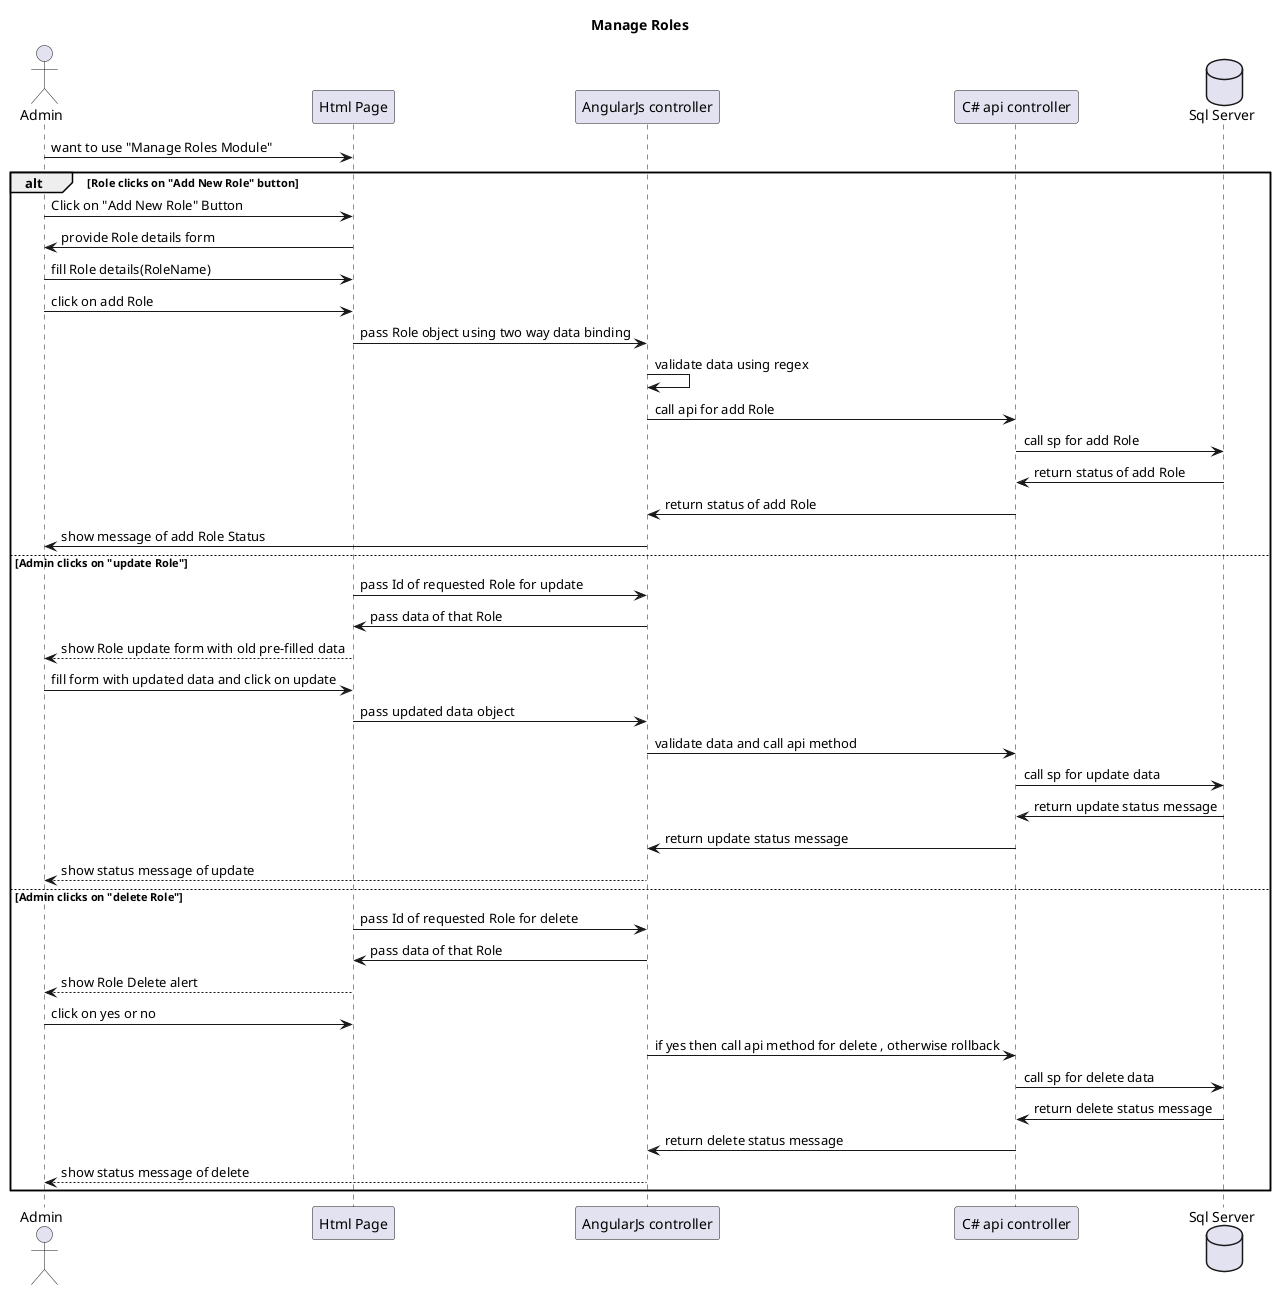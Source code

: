 @startuml ManageRole
title Manage Roles

actor "Admin" as Role
participant "Html Page" as html
participant "AngularJs controller" as js
participant "C# api controller" as api
database "Sql Server" as db

Role -> html : want to use "Manage Roles Module"

alt Role clicks on "Add New Role" button
    Role -> html: Click on "Add New Role" Button
    html -> Role : provide Role details form
    Role -> html : fill Role details(RoleName)
    Role -> html : click on add Role
    html -> js : pass Role object using two way data binding
    js -> js : validate data using regex
    js -> api : call api for add Role
    api -> db : call sp for add Role
    db -> api : return status of add Role
    api -> js : return status of add Role
    js -> Role : show message of add Role Status

else Admin clicks on "update Role"
    html -> js: pass Id of requested Role for update
    js -> html: pass data of that Role
    html --> Role : show Role update form with old pre-filled data
    Role -> html: fill form with updated data and click on update
    html -> js : pass updated data object
    js -> api : validate data and call api method
    api -> db : call sp for update data
    db -> api : return update status message
    api -> js : return update status message
    js --> Role : show status message of update

else Admin clicks on "delete Role"
    html -> js: pass Id of requested Role for delete
    js -> html: pass data of that Role
    html --> Role : show Role Delete alert
    Role -> html: click on yes or no
    js -> api : if yes then call api method for delete , otherwise rollback
    api -> db : call sp for delete data
    db -> api : return delete status message
    api -> js : return delete status message
    js --> Role : show status message of delete
end

@enduml
